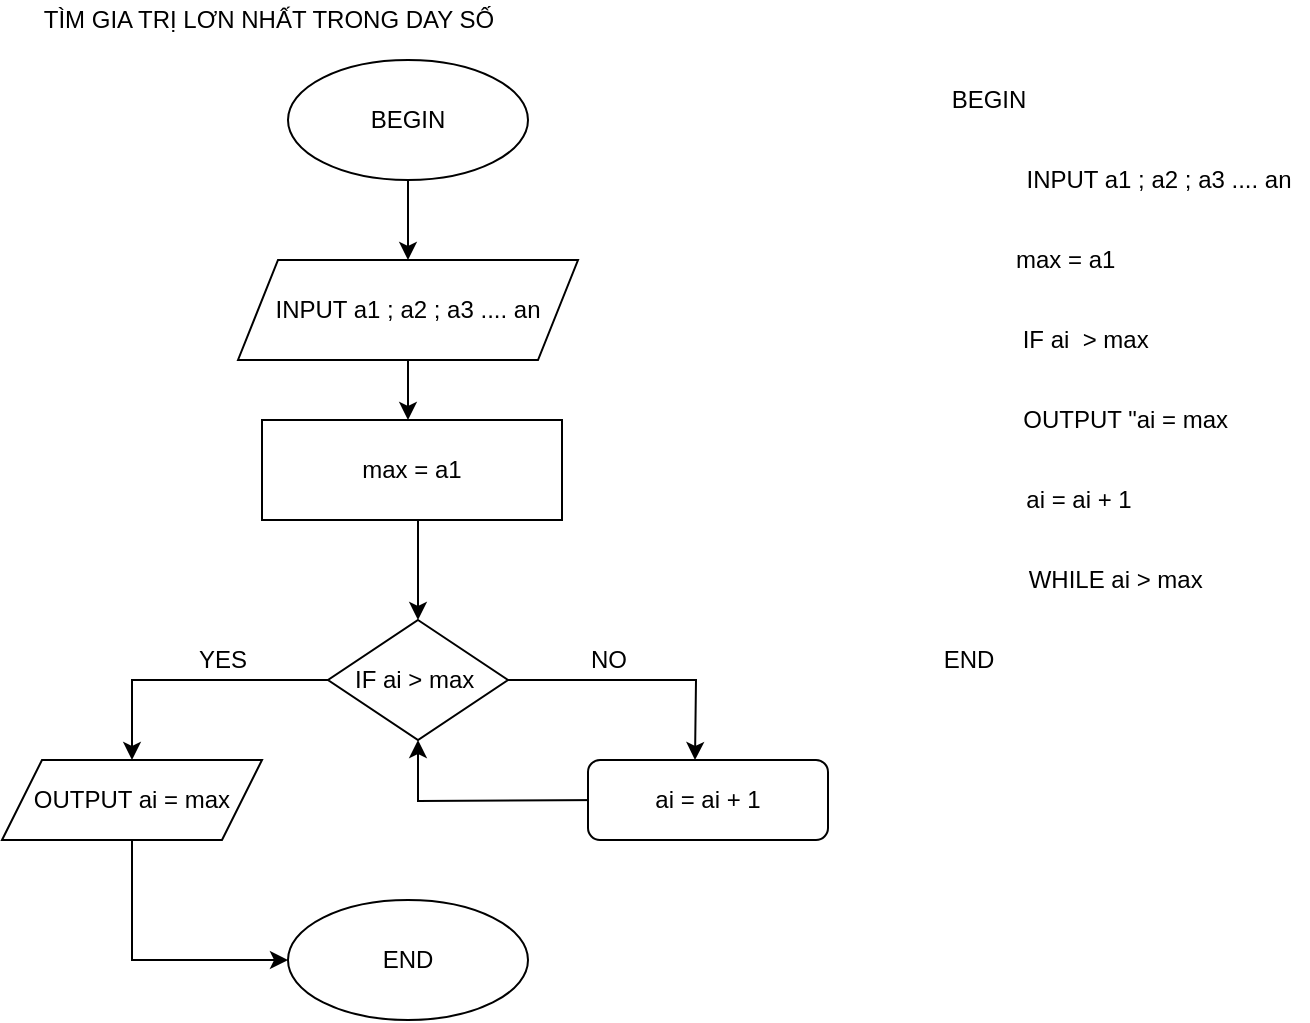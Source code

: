 <mxfile version="13.9.9" type="device"><diagram id="D-qBlRnJlim0N5sMQlST" name="Page-1"><mxGraphModel dx="946" dy="680" grid="1" gridSize="10" guides="1" tooltips="1" connect="1" arrows="1" fold="1" page="1" pageScale="1" pageWidth="850" pageHeight="1100" math="0" shadow="0"><root><mxCell id="0"/><mxCell id="1" parent="0"/><mxCell id="2T6nAo8or8GtgE1d_MtI-1" value="TÌM GIA TRỊ LƠN NHẤT TRONG DAY SỐ" style="text;html=1;align=center;verticalAlign=middle;resizable=0;points=[];autosize=1;" parent="1" vertex="1"><mxGeometry x="30" y="20" width="240" height="20" as="geometry"/></mxCell><mxCell id="2T6nAo8or8GtgE1d_MtI-17" style="edgeStyle=orthogonalEdgeStyle;rounded=0;orthogonalLoop=1;jettySize=auto;html=1;entryX=0.5;entryY=0;entryDx=0;entryDy=0;" parent="1" source="2T6nAo8or8GtgE1d_MtI-2" target="2T6nAo8or8GtgE1d_MtI-3" edge="1"><mxGeometry relative="1" as="geometry"/></mxCell><mxCell id="2T6nAo8or8GtgE1d_MtI-2" value="BEGIN" style="ellipse;whiteSpace=wrap;html=1;" parent="1" vertex="1"><mxGeometry x="160" y="50" width="120" height="60" as="geometry"/></mxCell><mxCell id="2T6nAo8or8GtgE1d_MtI-20" style="edgeStyle=orthogonalEdgeStyle;rounded=0;orthogonalLoop=1;jettySize=auto;html=1;" parent="1" source="2T6nAo8or8GtgE1d_MtI-3" edge="1"><mxGeometry relative="1" as="geometry"><mxPoint x="220" y="230" as="targetPoint"/></mxGeometry></mxCell><mxCell id="2T6nAo8or8GtgE1d_MtI-3" value="INPUT a1 ; a2 ; a3 .... an" style="shape=parallelogram;perimeter=parallelogramPerimeter;whiteSpace=wrap;html=1;fixedSize=1;" parent="1" vertex="1"><mxGeometry x="135" y="150" width="170" height="50" as="geometry"/></mxCell><mxCell id="2T6nAo8or8GtgE1d_MtI-26" style="edgeStyle=orthogonalEdgeStyle;rounded=0;orthogonalLoop=1;jettySize=auto;html=1;entryX=0.5;entryY=0;entryDx=0;entryDy=0;" parent="1" source="2T6nAo8or8GtgE1d_MtI-7" target="2T6nAo8or8GtgE1d_MtI-8" edge="1"><mxGeometry relative="1" as="geometry"><Array as="points"><mxPoint x="225" y="290"/><mxPoint x="225" y="290"/></Array></mxGeometry></mxCell><mxCell id="2T6nAo8or8GtgE1d_MtI-7" value="max = a1&lt;br&gt;" style="rounded=0;whiteSpace=wrap;html=1;" parent="1" vertex="1"><mxGeometry x="147" y="230" width="150" height="50" as="geometry"/></mxCell><mxCell id="2T6nAo8or8GtgE1d_MtI-22" style="edgeStyle=orthogonalEdgeStyle;rounded=0;orthogonalLoop=1;jettySize=auto;html=1;entryX=0.5;entryY=0;entryDx=0;entryDy=0;" parent="1" source="2T6nAo8or8GtgE1d_MtI-8" target="2T6nAo8or8GtgE1d_MtI-9" edge="1"><mxGeometry relative="1" as="geometry"/></mxCell><mxCell id="2T6nAo8or8GtgE1d_MtI-23" style="edgeStyle=orthogonalEdgeStyle;rounded=0;orthogonalLoop=1;jettySize=auto;html=1;entryX=0.5;entryY=0;entryDx=0;entryDy=0;" parent="1" source="2T6nAo8or8GtgE1d_MtI-8" edge="1"><mxGeometry relative="1" as="geometry"><mxPoint x="363.5" y="400" as="targetPoint"/></mxGeometry></mxCell><mxCell id="2T6nAo8or8GtgE1d_MtI-8" value="IF ai &amp;gt; max&amp;nbsp;" style="rhombus;whiteSpace=wrap;html=1;" parent="1" vertex="1"><mxGeometry x="180" y="330" width="90" height="60" as="geometry"/></mxCell><mxCell id="2T6nAo8or8GtgE1d_MtI-24" style="edgeStyle=orthogonalEdgeStyle;rounded=0;orthogonalLoop=1;jettySize=auto;html=1;entryX=0;entryY=0.5;entryDx=0;entryDy=0;" parent="1" source="2T6nAo8or8GtgE1d_MtI-9" target="2T6nAo8or8GtgE1d_MtI-16" edge="1"><mxGeometry relative="1" as="geometry"><Array as="points"><mxPoint x="82" y="500"/></Array></mxGeometry></mxCell><mxCell id="2T6nAo8or8GtgE1d_MtI-9" value="OUTPUT ai = max" style="shape=parallelogram;perimeter=parallelogramPerimeter;whiteSpace=wrap;html=1;fixedSize=1;" parent="1" vertex="1"><mxGeometry x="17" y="400" width="130" height="40" as="geometry"/></mxCell><mxCell id="2T6nAo8or8GtgE1d_MtI-10" value="YES" style="text;html=1;align=center;verticalAlign=middle;resizable=0;points=[];autosize=1;" parent="1" vertex="1"><mxGeometry x="107" y="340" width="40" height="20" as="geometry"/></mxCell><mxCell id="2T6nAo8or8GtgE1d_MtI-12" style="edgeStyle=orthogonalEdgeStyle;rounded=0;orthogonalLoop=1;jettySize=auto;html=1;exitX=0.5;exitY=1;exitDx=0;exitDy=0;" parent="1" edge="1"><mxGeometry relative="1" as="geometry"><mxPoint x="220" y="520" as="sourcePoint"/><mxPoint x="220" y="520" as="targetPoint"/></mxGeometry></mxCell><mxCell id="2T6nAo8or8GtgE1d_MtI-15" value="NO" style="text;html=1;align=center;verticalAlign=middle;resizable=0;points=[];autosize=1;" parent="1" vertex="1"><mxGeometry x="305" y="340" width="30" height="20" as="geometry"/></mxCell><mxCell id="2T6nAo8or8GtgE1d_MtI-16" value="END" style="ellipse;whiteSpace=wrap;html=1;" parent="1" vertex="1"><mxGeometry x="160" y="470" width="120" height="60" as="geometry"/></mxCell><mxCell id="2T6nAo8or8GtgE1d_MtI-27" value="BEGIN" style="text;html=1;align=center;verticalAlign=middle;resizable=0;points=[];autosize=1;" parent="1" vertex="1"><mxGeometry x="485" y="60" width="50" height="20" as="geometry"/></mxCell><mxCell id="2T6nAo8or8GtgE1d_MtI-28" value="INPUT a1 ; a2 ; a3 .... an" style="text;html=1;align=center;verticalAlign=middle;resizable=0;points=[];autosize=1;" parent="1" vertex="1"><mxGeometry x="520" y="100" width="150" height="20" as="geometry"/></mxCell><mxCell id="2T6nAo8or8GtgE1d_MtI-29" value="max = a1&amp;nbsp;" style="text;html=1;align=center;verticalAlign=middle;resizable=0;points=[];autosize=1;" parent="1" vertex="1"><mxGeometry x="515" y="140" width="70" height="20" as="geometry"/></mxCell><mxCell id="2T6nAo8or8GtgE1d_MtI-30" value="IF ai&amp;nbsp; &amp;gt; max&amp;nbsp;" style="text;html=1;align=center;verticalAlign=middle;resizable=0;points=[];autosize=1;" parent="1" vertex="1"><mxGeometry x="520" y="180" width="80" height="20" as="geometry"/></mxCell><mxCell id="2T6nAo8or8GtgE1d_MtI-31" value="OUTPUT &quot;ai = max&amp;nbsp;" style="text;html=1;align=center;verticalAlign=middle;resizable=0;points=[];autosize=1;" parent="1" vertex="1"><mxGeometry x="520" y="220" width="120" height="20" as="geometry"/></mxCell><mxCell id="2T6nAo8or8GtgE1d_MtI-32" value="ai = ai + 1" style="text;html=1;align=center;verticalAlign=middle;resizable=0;points=[];autosize=1;" parent="1" vertex="1"><mxGeometry x="520" y="260" width="70" height="20" as="geometry"/></mxCell><mxCell id="2T6nAo8or8GtgE1d_MtI-35" style="edgeStyle=orthogonalEdgeStyle;rounded=0;orthogonalLoop=1;jettySize=auto;html=1;entryX=0.5;entryY=1;entryDx=0;entryDy=0;" parent="1" target="2T6nAo8or8GtgE1d_MtI-8" edge="1"><mxGeometry relative="1" as="geometry"><mxPoint x="320" y="420" as="sourcePoint"/></mxGeometry></mxCell><mxCell id="2T6nAo8or8GtgE1d_MtI-36" value="WHILE ai &amp;gt; max&amp;nbsp;" style="text;html=1;align=center;verticalAlign=middle;resizable=0;points=[];autosize=1;" parent="1" vertex="1"><mxGeometry x="520" y="300" width="110" height="20" as="geometry"/></mxCell><mxCell id="2T6nAo8or8GtgE1d_MtI-37" value="END" style="text;html=1;align=center;verticalAlign=middle;resizable=0;points=[];autosize=1;" parent="1" vertex="1"><mxGeometry x="480" y="340" width="40" height="20" as="geometry"/></mxCell><mxCell id="8nWFhFSBNzXjcJ0Isxl7-2" value="ai = ai + 1" style="rounded=1;whiteSpace=wrap;html=1;" parent="1" vertex="1"><mxGeometry x="310" y="400" width="120" height="40" as="geometry"/></mxCell></root></mxGraphModel></diagram></mxfile>